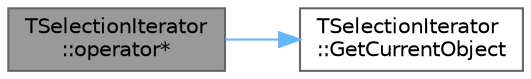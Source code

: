 digraph "TSelectionIterator::operator*"
{
 // INTERACTIVE_SVG=YES
 // LATEX_PDF_SIZE
  bgcolor="transparent";
  edge [fontname=Helvetica,fontsize=10,labelfontname=Helvetica,labelfontsize=10];
  node [fontname=Helvetica,fontsize=10,shape=box,height=0.2,width=0.4];
  rankdir="LR";
  Node1 [id="Node000001",label="TSelectionIterator\l::operator*",height=0.2,width=0.4,color="gray40", fillcolor="grey60", style="filled", fontcolor="black",tooltip="Element access."];
  Node1 -> Node2 [id="edge1_Node000001_Node000002",color="steelblue1",style="solid",tooltip=" "];
  Node2 [id="Node000002",label="TSelectionIterator\l::GetCurrentObject",height=0.2,width=0.4,color="grey40", fillcolor="white", style="filled",URL="$dd/d28/classTSelectionIterator.html#a4c393d5f25f4186f803e3bb874358435",tooltip=" "];
}
